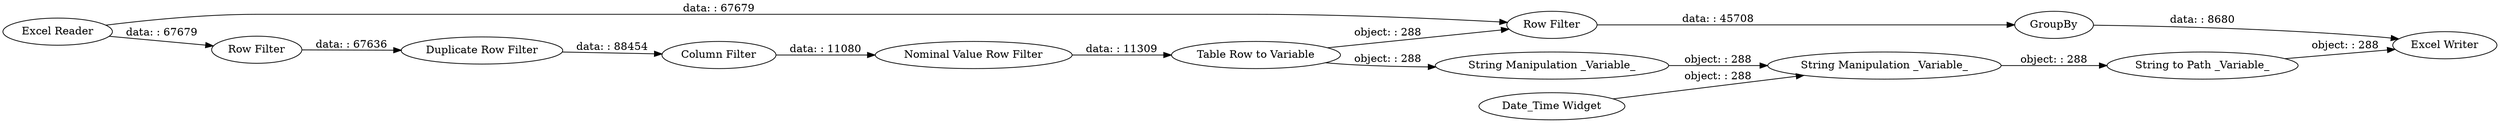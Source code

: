 digraph {
	"-3209795910930114703_1" [label="Excel Reader"]
	"-3209795910930114703_8" [label="Excel Writer"]
	"-3209795910930114703_14" [label="Table Row to Variable"]
	"-3209795910930114703_6" [label="Row Filter"]
	"-3209795910930114703_9" [label="String Manipulation _Variable_"]
	"-3209795910930114703_7" [label=GroupBy]
	"-3209795910930114703_3" [label="Row Filter"]
	"-3209795910930114703_2" [label="Duplicate Row Filter"]
	"-3209795910930114703_10" [label="String Manipulation _Variable_"]
	"-3209795910930114703_12" [label="String to Path _Variable_"]
	"-3209795910930114703_11" [label="Date_Time Widget"]
	"-3209795910930114703_13" [label="Nominal Value Row Filter"]
	"-3209795910930114703_4" [label="Column Filter"]
	"-3209795910930114703_10" -> "-3209795910930114703_12" [label="object: : 288"]
	"-3209795910930114703_14" -> "-3209795910930114703_9" [label="object: : 288"]
	"-3209795910930114703_14" -> "-3209795910930114703_6" [label="object: : 288"]
	"-3209795910930114703_2" -> "-3209795910930114703_4" [label="data: : 88454"]
	"-3209795910930114703_3" -> "-3209795910930114703_2" [label="data: : 67636"]
	"-3209795910930114703_9" -> "-3209795910930114703_10" [label="object: : 288"]
	"-3209795910930114703_12" -> "-3209795910930114703_8" [label="object: : 288"]
	"-3209795910930114703_13" -> "-3209795910930114703_14" [label="data: : 11309"]
	"-3209795910930114703_4" -> "-3209795910930114703_13" [label="data: : 11080"]
	"-3209795910930114703_7" -> "-3209795910930114703_8" [label="data: : 8680"]
	"-3209795910930114703_1" -> "-3209795910930114703_3" [label="data: : 67679"]
	"-3209795910930114703_11" -> "-3209795910930114703_10" [label="object: : 288"]
	"-3209795910930114703_1" -> "-3209795910930114703_6" [label="data: : 67679"]
	"-3209795910930114703_6" -> "-3209795910930114703_7" [label="data: : 45708"]
	rankdir=LR
}
